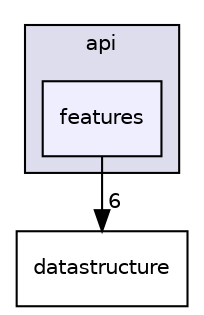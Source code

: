 digraph "interfaces/api/features" {
  compound=true
  node [ fontsize="10", fontname="Helvetica"];
  edge [ labelfontsize="10", labelfontname="Helvetica"];
  subgraph clusterdir_5ccb2e05c35c6d85a94d42568a113e58 {
    graph [ bgcolor="#ddddee", pencolor="black", label="api" fontname="Helvetica", fontsize="10", URL="dir_5ccb2e05c35c6d85a94d42568a113e58.html"]
  dir_7adde693d153bd3e549fa1eec6618082 [shape=box, label="features", style="filled", fillcolor="#eeeeff", pencolor="black", URL="dir_7adde693d153bd3e549fa1eec6618082.html"];
  }
  dir_3163639002ef67c6c12f1b2ccf7afca4 [shape=box label="datastructure" URL="dir_3163639002ef67c6c12f1b2ccf7afca4.html"];
  dir_7adde693d153bd3e549fa1eec6618082->dir_3163639002ef67c6c12f1b2ccf7afca4 [headlabel="6", labeldistance=1.5 headhref="dir_000003_000023.html"];
}
